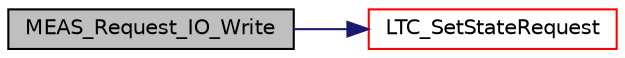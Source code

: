 digraph "MEAS_Request_IO_Write"
{
  edge [fontname="Helvetica",fontsize="10",labelfontname="Helvetica",labelfontsize="10"];
  node [fontname="Helvetica",fontsize="10",shape=record];
  rankdir="LR";
  Node42 [label="MEAS_Request_IO_Write",height=0.2,width=0.4,color="black", fillcolor="grey75", style="filled", fontcolor="black"];
  Node42 -> Node43 [color="midnightblue",fontsize="10",style="solid",fontname="Helvetica"];
  Node43 [label="LTC_SetStateRequest",height=0.2,width=0.4,color="red", fillcolor="white", style="filled",URL="$ltc_8c.html#a39ab4baacdb3ae44540e0a69db165094",tooltip="sets the current state request of the state variable ltc_state. "];
}
